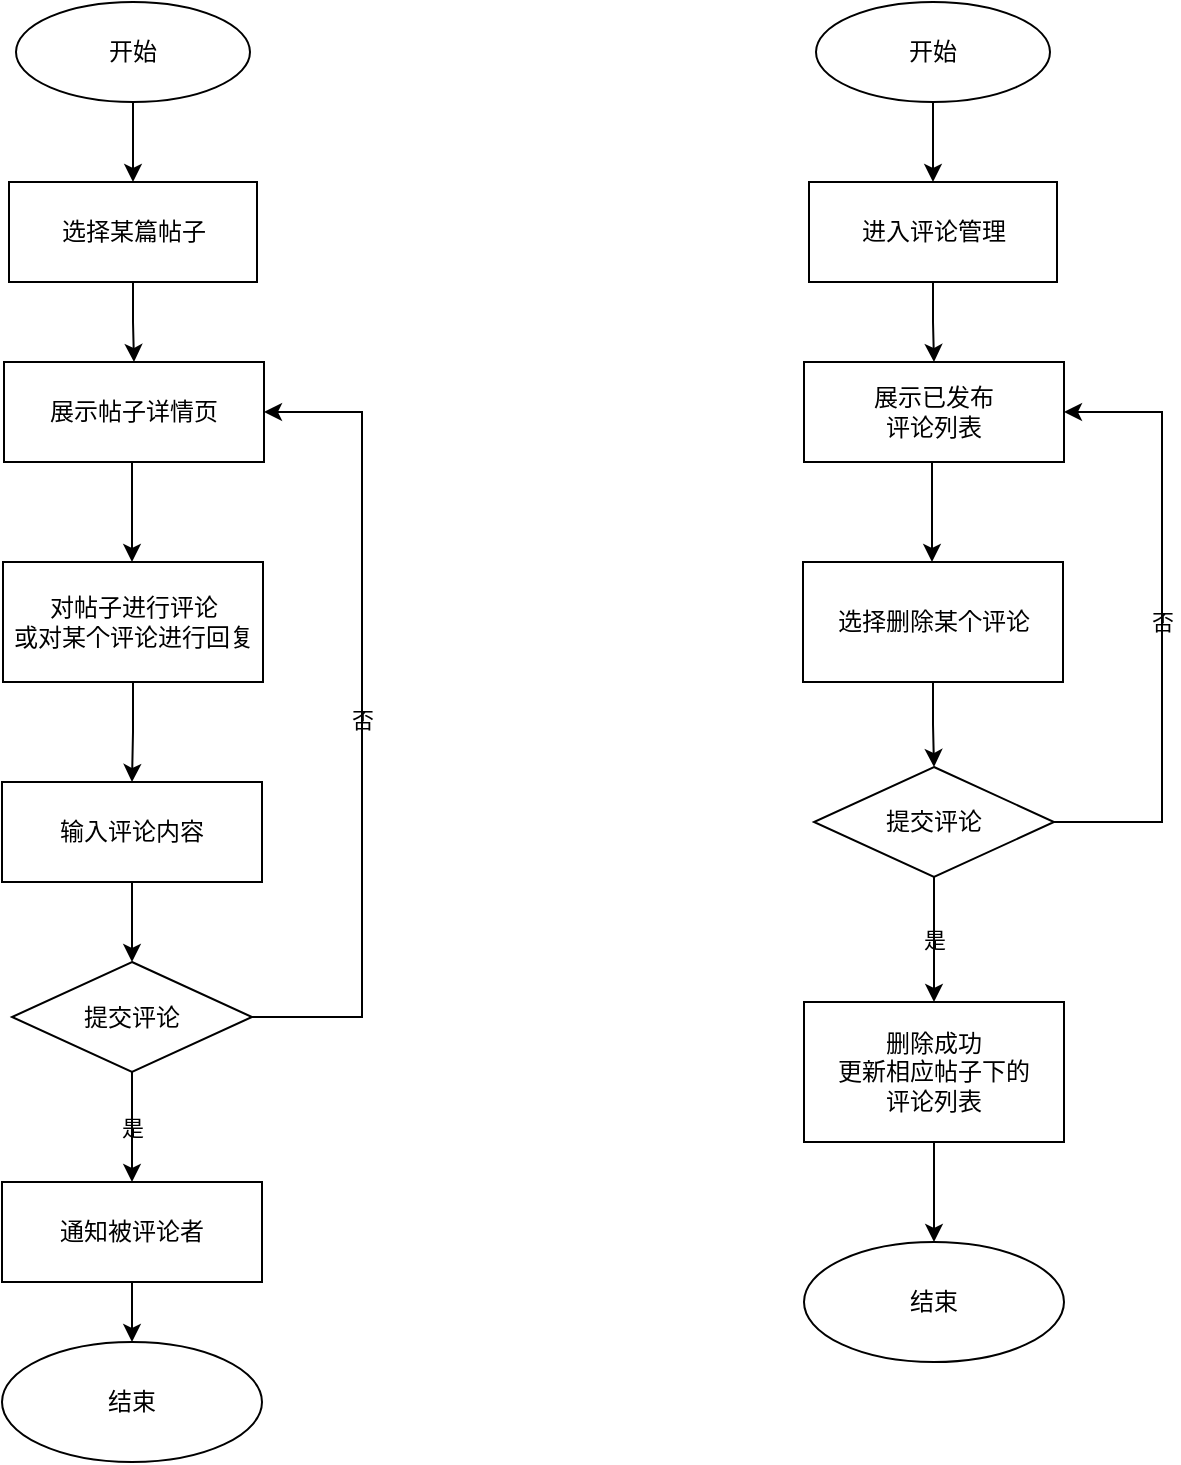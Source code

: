 <mxfile version="17.1.2" type="github">
  <diagram id="C5RBs43oDa-KdzZeNtuy" name="Page-1">
    <mxGraphModel dx="1221" dy="644" grid="1" gridSize="10" guides="1" tooltips="1" connect="1" arrows="1" fold="1" page="1" pageScale="1" pageWidth="827" pageHeight="1169" math="0" shadow="0">
      <root>
        <mxCell id="WIyWlLk6GJQsqaUBKTNV-0" />
        <mxCell id="WIyWlLk6GJQsqaUBKTNV-1" parent="WIyWlLk6GJQsqaUBKTNV-0" />
        <mxCell id="fjX3nqxEw3z1wQbl_l-2-21" value="" style="edgeStyle=orthogonalEdgeStyle;orthogonalLoop=1;jettySize=auto;html=1;labelBackgroundColor=none;rounded=0;" edge="1" parent="WIyWlLk6GJQsqaUBKTNV-1" source="XriyLiKgAWmnWQzuMDyW-6" target="fjX3nqxEw3z1wQbl_l-2-20">
          <mxGeometry relative="1" as="geometry" />
        </mxCell>
        <mxCell id="XriyLiKgAWmnWQzuMDyW-6" value="通知被评论者" style="whiteSpace=wrap;html=1;labelBackgroundColor=none;rounded=0;" parent="WIyWlLk6GJQsqaUBKTNV-1" vertex="1">
          <mxGeometry x="110" y="670" width="130" height="50" as="geometry" />
        </mxCell>
        <mxCell id="fjX3nqxEw3z1wQbl_l-2-3" value="" style="edgeStyle=orthogonalEdgeStyle;orthogonalLoop=1;jettySize=auto;html=1;labelBackgroundColor=none;rounded=0;" edge="1" parent="WIyWlLk6GJQsqaUBKTNV-1" source="fjX3nqxEw3z1wQbl_l-2-1" target="fjX3nqxEw3z1wQbl_l-2-2">
          <mxGeometry relative="1" as="geometry" />
        </mxCell>
        <mxCell id="fjX3nqxEw3z1wQbl_l-2-1" value="开始" style="ellipse;whiteSpace=wrap;html=1;labelBackgroundColor=none;rounded=0;" vertex="1" parent="WIyWlLk6GJQsqaUBKTNV-1">
          <mxGeometry x="117" y="80" width="117" height="50" as="geometry" />
        </mxCell>
        <mxCell id="fjX3nqxEw3z1wQbl_l-2-6" value="" style="edgeStyle=orthogonalEdgeStyle;orthogonalLoop=1;jettySize=auto;html=1;labelBackgroundColor=none;rounded=0;" edge="1" parent="WIyWlLk6GJQsqaUBKTNV-1" source="fjX3nqxEw3z1wQbl_l-2-2" target="fjX3nqxEw3z1wQbl_l-2-5">
          <mxGeometry relative="1" as="geometry" />
        </mxCell>
        <mxCell id="fjX3nqxEw3z1wQbl_l-2-2" value="选择某篇帖子&lt;br&gt;" style="whiteSpace=wrap;html=1;labelBackgroundColor=none;rounded=0;" vertex="1" parent="WIyWlLk6GJQsqaUBKTNV-1">
          <mxGeometry x="113.5" y="170" width="124" height="50" as="geometry" />
        </mxCell>
        <mxCell id="fjX3nqxEw3z1wQbl_l-2-8" value="" style="edgeStyle=orthogonalEdgeStyle;orthogonalLoop=1;jettySize=auto;html=1;labelBackgroundColor=none;rounded=0;" edge="1" parent="WIyWlLk6GJQsqaUBKTNV-1" target="fjX3nqxEw3z1wQbl_l-2-7">
          <mxGeometry relative="1" as="geometry">
            <mxPoint x="175" y="310" as="sourcePoint" />
          </mxGeometry>
        </mxCell>
        <mxCell id="fjX3nqxEw3z1wQbl_l-2-5" value="&lt;span&gt;展示帖子详情页&lt;/span&gt;" style="whiteSpace=wrap;html=1;labelBackgroundColor=none;rounded=0;" vertex="1" parent="WIyWlLk6GJQsqaUBKTNV-1">
          <mxGeometry x="111" y="260" width="130" height="50" as="geometry" />
        </mxCell>
        <mxCell id="fjX3nqxEw3z1wQbl_l-2-10" value="" style="edgeStyle=orthogonalEdgeStyle;orthogonalLoop=1;jettySize=auto;html=1;labelBackgroundColor=none;rounded=0;" edge="1" parent="WIyWlLk6GJQsqaUBKTNV-1" source="fjX3nqxEw3z1wQbl_l-2-7" target="fjX3nqxEw3z1wQbl_l-2-9">
          <mxGeometry relative="1" as="geometry" />
        </mxCell>
        <mxCell id="fjX3nqxEw3z1wQbl_l-2-7" value="对帖子进行评论&lt;br&gt;或对某个评论进行回复" style="whiteSpace=wrap;html=1;labelBackgroundColor=none;rounded=0;" vertex="1" parent="WIyWlLk6GJQsqaUBKTNV-1">
          <mxGeometry x="110.5" y="360" width="130" height="60" as="geometry" />
        </mxCell>
        <mxCell id="fjX3nqxEw3z1wQbl_l-2-16" value="" style="edgeStyle=orthogonalEdgeStyle;orthogonalLoop=1;jettySize=auto;html=1;labelBackgroundColor=none;rounded=0;" edge="1" parent="WIyWlLk6GJQsqaUBKTNV-1" source="fjX3nqxEw3z1wQbl_l-2-9" target="fjX3nqxEw3z1wQbl_l-2-15">
          <mxGeometry relative="1" as="geometry" />
        </mxCell>
        <mxCell id="fjX3nqxEw3z1wQbl_l-2-9" value="输入评论内容" style="whiteSpace=wrap;html=1;labelBackgroundColor=none;rounded=0;" vertex="1" parent="WIyWlLk6GJQsqaUBKTNV-1">
          <mxGeometry x="110" y="470" width="130" height="50" as="geometry" />
        </mxCell>
        <mxCell id="fjX3nqxEw3z1wQbl_l-2-17" value="是" style="edgeStyle=orthogonalEdgeStyle;orthogonalLoop=1;jettySize=auto;html=1;labelBackgroundColor=none;rounded=0;" edge="1" parent="WIyWlLk6GJQsqaUBKTNV-1" source="fjX3nqxEw3z1wQbl_l-2-15" target="XriyLiKgAWmnWQzuMDyW-6">
          <mxGeometry relative="1" as="geometry" />
        </mxCell>
        <mxCell id="fjX3nqxEw3z1wQbl_l-2-19" value="否" style="edgeStyle=orthogonalEdgeStyle;orthogonalLoop=1;jettySize=auto;html=1;entryX=1;entryY=0.5;entryDx=0;entryDy=0;labelBackgroundColor=none;rounded=0;" edge="1" parent="WIyWlLk6GJQsqaUBKTNV-1" source="fjX3nqxEw3z1wQbl_l-2-15" target="fjX3nqxEw3z1wQbl_l-2-5">
          <mxGeometry relative="1" as="geometry">
            <Array as="points">
              <mxPoint x="290" y="588" />
              <mxPoint x="290" y="285" />
            </Array>
          </mxGeometry>
        </mxCell>
        <mxCell id="fjX3nqxEw3z1wQbl_l-2-15" value="提交评论" style="rhombus;whiteSpace=wrap;html=1;labelBackgroundColor=none;rounded=0;" vertex="1" parent="WIyWlLk6GJQsqaUBKTNV-1">
          <mxGeometry x="115" y="560" width="120" height="55" as="geometry" />
        </mxCell>
        <mxCell id="fjX3nqxEw3z1wQbl_l-2-20" value="结束" style="ellipse;whiteSpace=wrap;html=1;labelBackgroundColor=none;rounded=0;" vertex="1" parent="WIyWlLk6GJQsqaUBKTNV-1">
          <mxGeometry x="110" y="750" width="130" height="60" as="geometry" />
        </mxCell>
        <mxCell id="fjX3nqxEw3z1wQbl_l-2-22" value="" style="edgeStyle=orthogonalEdgeStyle;orthogonalLoop=1;jettySize=auto;html=1;labelBackgroundColor=none;rounded=0;" edge="1" parent="WIyWlLk6GJQsqaUBKTNV-1" source="fjX3nqxEw3z1wQbl_l-2-23" target="fjX3nqxEw3z1wQbl_l-2-37">
          <mxGeometry relative="1" as="geometry" />
        </mxCell>
        <mxCell id="fjX3nqxEw3z1wQbl_l-2-23" value="删除成功&lt;br&gt;更新相应帖子下的&lt;br&gt;评论列表" style="whiteSpace=wrap;html=1;labelBackgroundColor=none;rounded=0;" vertex="1" parent="WIyWlLk6GJQsqaUBKTNV-1">
          <mxGeometry x="511" y="580" width="130" height="70" as="geometry" />
        </mxCell>
        <mxCell id="fjX3nqxEw3z1wQbl_l-2-24" value="" style="edgeStyle=orthogonalEdgeStyle;orthogonalLoop=1;jettySize=auto;html=1;labelBackgroundColor=none;rounded=0;" edge="1" parent="WIyWlLk6GJQsqaUBKTNV-1" source="fjX3nqxEw3z1wQbl_l-2-25" target="fjX3nqxEw3z1wQbl_l-2-27">
          <mxGeometry relative="1" as="geometry" />
        </mxCell>
        <mxCell id="fjX3nqxEw3z1wQbl_l-2-25" value="开始" style="ellipse;whiteSpace=wrap;html=1;labelBackgroundColor=none;rounded=0;" vertex="1" parent="WIyWlLk6GJQsqaUBKTNV-1">
          <mxGeometry x="517" y="80" width="117" height="50" as="geometry" />
        </mxCell>
        <mxCell id="fjX3nqxEw3z1wQbl_l-2-26" value="" style="edgeStyle=orthogonalEdgeStyle;orthogonalLoop=1;jettySize=auto;html=1;labelBackgroundColor=none;rounded=0;" edge="1" parent="WIyWlLk6GJQsqaUBKTNV-1" source="fjX3nqxEw3z1wQbl_l-2-27" target="fjX3nqxEw3z1wQbl_l-2-29">
          <mxGeometry relative="1" as="geometry" />
        </mxCell>
        <mxCell id="fjX3nqxEw3z1wQbl_l-2-27" value="进入评论管理" style="whiteSpace=wrap;html=1;labelBackgroundColor=none;rounded=0;" vertex="1" parent="WIyWlLk6GJQsqaUBKTNV-1">
          <mxGeometry x="513.5" y="170" width="124" height="50" as="geometry" />
        </mxCell>
        <mxCell id="fjX3nqxEw3z1wQbl_l-2-28" value="" style="edgeStyle=orthogonalEdgeStyle;orthogonalLoop=1;jettySize=auto;html=1;labelBackgroundColor=none;rounded=0;" edge="1" parent="WIyWlLk6GJQsqaUBKTNV-1" target="fjX3nqxEw3z1wQbl_l-2-31">
          <mxGeometry relative="1" as="geometry">
            <mxPoint x="575" y="310" as="sourcePoint" />
          </mxGeometry>
        </mxCell>
        <mxCell id="fjX3nqxEw3z1wQbl_l-2-29" value="&lt;span&gt;展示已发布&lt;br&gt;评论列表&lt;/span&gt;" style="whiteSpace=wrap;html=1;labelBackgroundColor=none;rounded=0;" vertex="1" parent="WIyWlLk6GJQsqaUBKTNV-1">
          <mxGeometry x="511" y="260" width="130" height="50" as="geometry" />
        </mxCell>
        <mxCell id="fjX3nqxEw3z1wQbl_l-2-38" style="edgeStyle=orthogonalEdgeStyle;orthogonalLoop=1;jettySize=auto;html=1;entryX=0.5;entryY=0;entryDx=0;entryDy=0;labelBackgroundColor=none;rounded=0;" edge="1" parent="WIyWlLk6GJQsqaUBKTNV-1" source="fjX3nqxEw3z1wQbl_l-2-31" target="fjX3nqxEw3z1wQbl_l-2-36">
          <mxGeometry relative="1" as="geometry" />
        </mxCell>
        <mxCell id="fjX3nqxEw3z1wQbl_l-2-31" value="选择删除某个评论" style="whiteSpace=wrap;html=1;labelBackgroundColor=none;rounded=0;" vertex="1" parent="WIyWlLk6GJQsqaUBKTNV-1">
          <mxGeometry x="510.5" y="360" width="130" height="60" as="geometry" />
        </mxCell>
        <mxCell id="fjX3nqxEw3z1wQbl_l-2-34" value="是" style="edgeStyle=orthogonalEdgeStyle;orthogonalLoop=1;jettySize=auto;html=1;labelBackgroundColor=none;rounded=0;" edge="1" parent="WIyWlLk6GJQsqaUBKTNV-1" source="fjX3nqxEw3z1wQbl_l-2-36" target="fjX3nqxEw3z1wQbl_l-2-23">
          <mxGeometry relative="1" as="geometry" />
        </mxCell>
        <mxCell id="fjX3nqxEw3z1wQbl_l-2-35" value="否" style="edgeStyle=orthogonalEdgeStyle;orthogonalLoop=1;jettySize=auto;html=1;entryX=1;entryY=0.5;entryDx=0;entryDy=0;labelBackgroundColor=none;exitX=1;exitY=0.5;exitDx=0;exitDy=0;rounded=0;" edge="1" parent="WIyWlLk6GJQsqaUBKTNV-1" source="fjX3nqxEw3z1wQbl_l-2-36" target="fjX3nqxEw3z1wQbl_l-2-29">
          <mxGeometry relative="1" as="geometry">
            <Array as="points">
              <mxPoint x="690" y="490" />
              <mxPoint x="690" y="285" />
            </Array>
            <mxPoint x="640" y="490" as="sourcePoint" />
          </mxGeometry>
        </mxCell>
        <mxCell id="fjX3nqxEw3z1wQbl_l-2-36" value="提交评论" style="rhombus;whiteSpace=wrap;html=1;labelBackgroundColor=none;rounded=0;" vertex="1" parent="WIyWlLk6GJQsqaUBKTNV-1">
          <mxGeometry x="516" y="462.5" width="120" height="55" as="geometry" />
        </mxCell>
        <mxCell id="fjX3nqxEw3z1wQbl_l-2-37" value="结束" style="ellipse;whiteSpace=wrap;html=1;labelBackgroundColor=none;rounded=0;" vertex="1" parent="WIyWlLk6GJQsqaUBKTNV-1">
          <mxGeometry x="511" y="700" width="130" height="60" as="geometry" />
        </mxCell>
      </root>
    </mxGraphModel>
  </diagram>
</mxfile>
